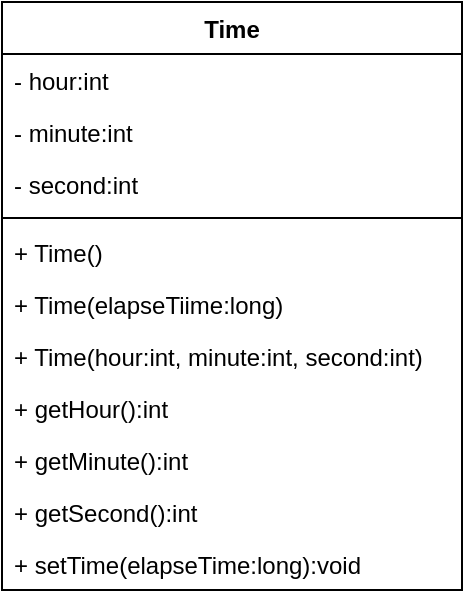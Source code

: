 <mxfile version="13.5.5" type="device"><diagram id="tm_hOjvRoNzHrboriE6U" name="Page-1"><mxGraphModel dx="446" dy="741" grid="1" gridSize="10" guides="1" tooltips="1" connect="1" arrows="1" fold="1" page="1" pageScale="1" pageWidth="827" pageHeight="1169" math="0" shadow="0"><root><mxCell id="0"/><mxCell id="1" parent="0"/><mxCell id="6VJgULYXeTKJYQbKDaCn-1" value="Time" style="swimlane;fontStyle=1;align=center;verticalAlign=top;childLayout=stackLayout;horizontal=1;startSize=26;horizontalStack=0;resizeParent=1;resizeParentMax=0;resizeLast=0;collapsible=1;marginBottom=0;" vertex="1" parent="1"><mxGeometry x="330" y="350" width="230" height="294" as="geometry"/></mxCell><mxCell id="6VJgULYXeTKJYQbKDaCn-2" value="- hour:int" style="text;strokeColor=none;fillColor=none;align=left;verticalAlign=top;spacingLeft=4;spacingRight=4;overflow=hidden;rotatable=0;points=[[0,0.5],[1,0.5]];portConstraint=eastwest;" vertex="1" parent="6VJgULYXeTKJYQbKDaCn-1"><mxGeometry y="26" width="230" height="26" as="geometry"/></mxCell><mxCell id="6VJgULYXeTKJYQbKDaCn-5" value="- minute:int&#10;" style="text;strokeColor=none;fillColor=none;align=left;verticalAlign=top;spacingLeft=4;spacingRight=4;overflow=hidden;rotatable=0;points=[[0,0.5],[1,0.5]];portConstraint=eastwest;" vertex="1" parent="6VJgULYXeTKJYQbKDaCn-1"><mxGeometry y="52" width="230" height="26" as="geometry"/></mxCell><mxCell id="6VJgULYXeTKJYQbKDaCn-6" value="- second:int" style="text;strokeColor=none;fillColor=none;align=left;verticalAlign=top;spacingLeft=4;spacingRight=4;overflow=hidden;rotatable=0;points=[[0,0.5],[1,0.5]];portConstraint=eastwest;" vertex="1" parent="6VJgULYXeTKJYQbKDaCn-1"><mxGeometry y="78" width="230" height="26" as="geometry"/></mxCell><mxCell id="6VJgULYXeTKJYQbKDaCn-3" value="" style="line;strokeWidth=1;fillColor=none;align=left;verticalAlign=middle;spacingTop=-1;spacingLeft=3;spacingRight=3;rotatable=0;labelPosition=right;points=[];portConstraint=eastwest;" vertex="1" parent="6VJgULYXeTKJYQbKDaCn-1"><mxGeometry y="104" width="230" height="8" as="geometry"/></mxCell><mxCell id="6VJgULYXeTKJYQbKDaCn-4" value="+ Time()" style="text;strokeColor=none;fillColor=none;align=left;verticalAlign=top;spacingLeft=4;spacingRight=4;overflow=hidden;rotatable=0;points=[[0,0.5],[1,0.5]];portConstraint=eastwest;" vertex="1" parent="6VJgULYXeTKJYQbKDaCn-1"><mxGeometry y="112" width="230" height="26" as="geometry"/></mxCell><mxCell id="6VJgULYXeTKJYQbKDaCn-10" value="+ Time(elapseTiime:long)&#10;" style="text;strokeColor=none;fillColor=none;align=left;verticalAlign=top;spacingLeft=4;spacingRight=4;overflow=hidden;rotatable=0;points=[[0,0.5],[1,0.5]];portConstraint=eastwest;" vertex="1" parent="6VJgULYXeTKJYQbKDaCn-1"><mxGeometry y="138" width="230" height="26" as="geometry"/></mxCell><mxCell id="6VJgULYXeTKJYQbKDaCn-11" value="+ Time(hour:int, minute:int, second:int)" style="text;strokeColor=none;fillColor=none;align=left;verticalAlign=top;spacingLeft=4;spacingRight=4;overflow=hidden;rotatable=0;points=[[0,0.5],[1,0.5]];portConstraint=eastwest;" vertex="1" parent="6VJgULYXeTKJYQbKDaCn-1"><mxGeometry y="164" width="230" height="26" as="geometry"/></mxCell><mxCell id="6VJgULYXeTKJYQbKDaCn-12" value="+ getHour():int" style="text;strokeColor=none;fillColor=none;align=left;verticalAlign=top;spacingLeft=4;spacingRight=4;overflow=hidden;rotatable=0;points=[[0,0.5],[1,0.5]];portConstraint=eastwest;" vertex="1" parent="6VJgULYXeTKJYQbKDaCn-1"><mxGeometry y="190" width="230" height="26" as="geometry"/></mxCell><mxCell id="6VJgULYXeTKJYQbKDaCn-13" value="+ getMinute():int" style="text;strokeColor=none;fillColor=none;align=left;verticalAlign=top;spacingLeft=4;spacingRight=4;overflow=hidden;rotatable=0;points=[[0,0.5],[1,0.5]];portConstraint=eastwest;" vertex="1" parent="6VJgULYXeTKJYQbKDaCn-1"><mxGeometry y="216" width="230" height="26" as="geometry"/></mxCell><mxCell id="6VJgULYXeTKJYQbKDaCn-14" value="+ getSecond():int" style="text;strokeColor=none;fillColor=none;align=left;verticalAlign=top;spacingLeft=4;spacingRight=4;overflow=hidden;rotatable=0;points=[[0,0.5],[1,0.5]];portConstraint=eastwest;" vertex="1" parent="6VJgULYXeTKJYQbKDaCn-1"><mxGeometry y="242" width="230" height="26" as="geometry"/></mxCell><mxCell id="6VJgULYXeTKJYQbKDaCn-15" value="+ setTime(elapseTime:long):void" style="text;strokeColor=none;fillColor=none;align=left;verticalAlign=top;spacingLeft=4;spacingRight=4;overflow=hidden;rotatable=0;points=[[0,0.5],[1,0.5]];portConstraint=eastwest;" vertex="1" parent="6VJgULYXeTKJYQbKDaCn-1"><mxGeometry y="268" width="230" height="26" as="geometry"/></mxCell></root></mxGraphModel></diagram></mxfile>